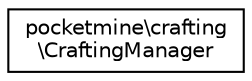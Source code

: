 digraph "Graphical Class Hierarchy"
{
 // INTERACTIVE_SVG=YES
 // LATEX_PDF_SIZE
  edge [fontname="Helvetica",fontsize="10",labelfontname="Helvetica",labelfontsize="10"];
  node [fontname="Helvetica",fontsize="10",shape=record];
  rankdir="LR";
  Node0 [label="pocketmine\\crafting\l\\CraftingManager",height=0.2,width=0.4,color="black", fillcolor="white", style="filled",URL="$df/d71/classpocketmine_1_1crafting_1_1_crafting_manager.html",tooltip=" "];
}
